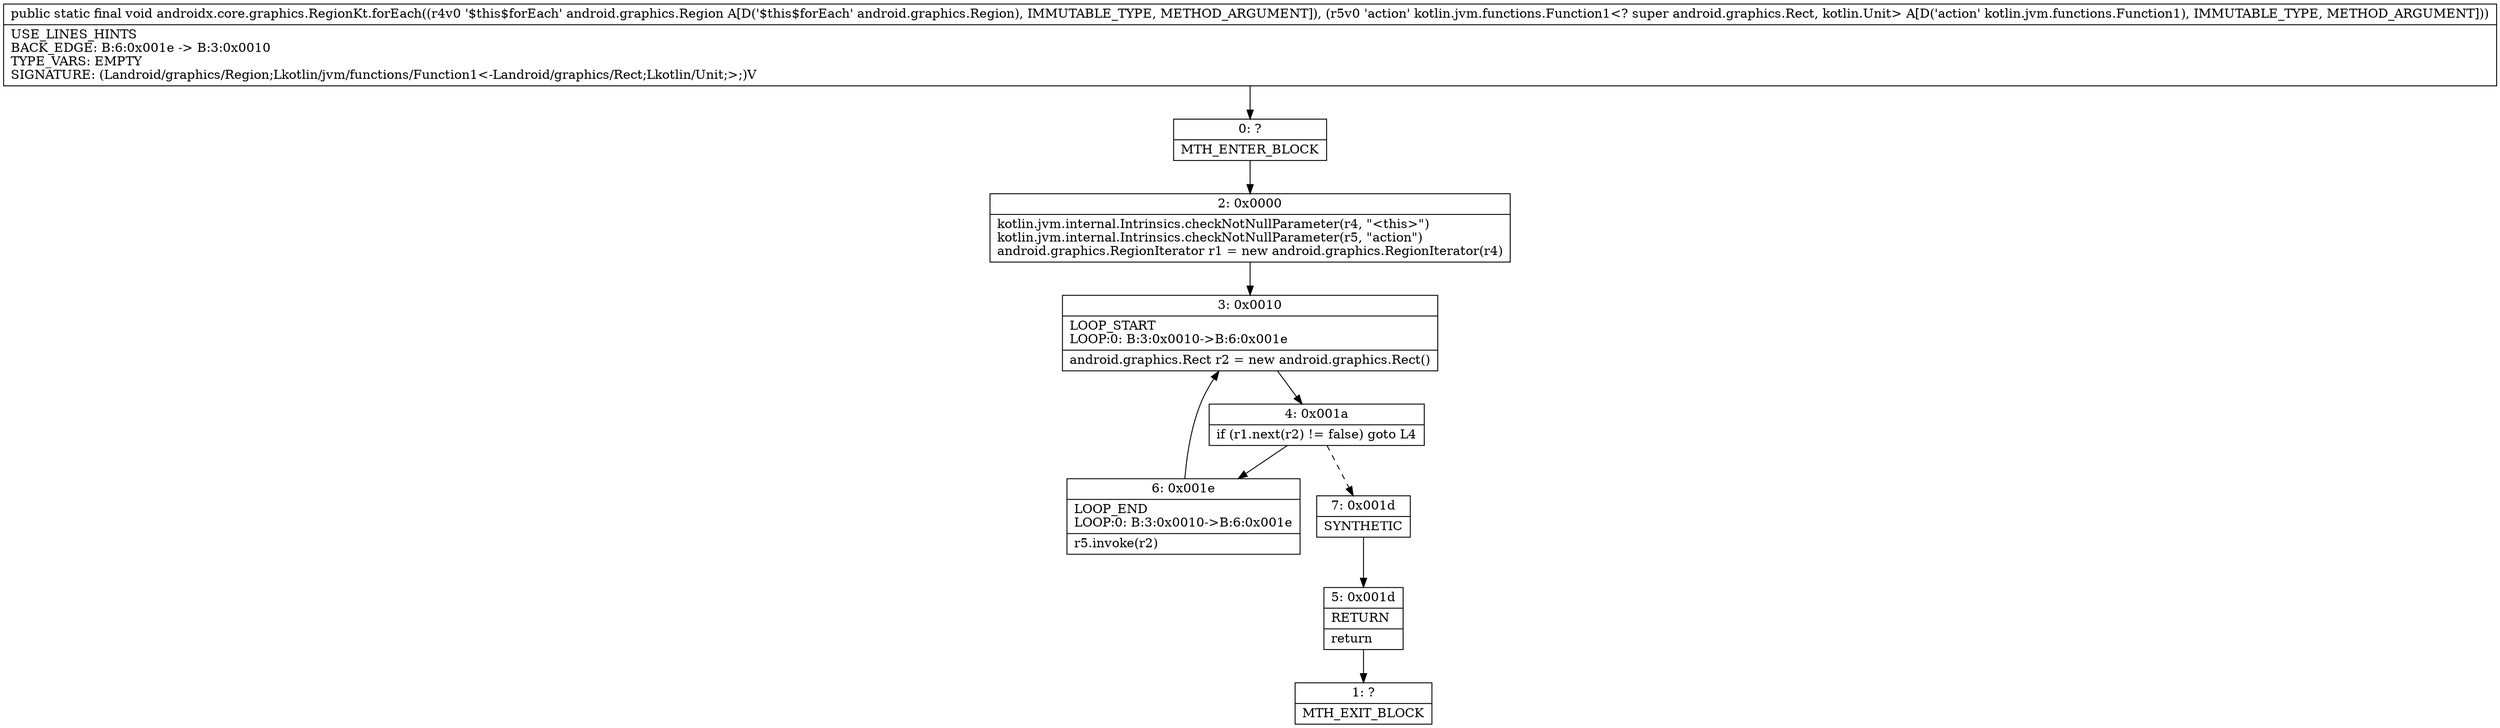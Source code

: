 digraph "CFG forandroidx.core.graphics.RegionKt.forEach(Landroid\/graphics\/Region;Lkotlin\/jvm\/functions\/Function1;)V" {
Node_0 [shape=record,label="{0\:\ ?|MTH_ENTER_BLOCK\l}"];
Node_2 [shape=record,label="{2\:\ 0x0000|kotlin.jvm.internal.Intrinsics.checkNotNullParameter(r4, \"\<this\>\")\lkotlin.jvm.internal.Intrinsics.checkNotNullParameter(r5, \"action\")\landroid.graphics.RegionIterator r1 = new android.graphics.RegionIterator(r4)\l}"];
Node_3 [shape=record,label="{3\:\ 0x0010|LOOP_START\lLOOP:0: B:3:0x0010\-\>B:6:0x001e\l|android.graphics.Rect r2 = new android.graphics.Rect()\l}"];
Node_4 [shape=record,label="{4\:\ 0x001a|if (r1.next(r2) != false) goto L4\l}"];
Node_6 [shape=record,label="{6\:\ 0x001e|LOOP_END\lLOOP:0: B:3:0x0010\-\>B:6:0x001e\l|r5.invoke(r2)\l}"];
Node_7 [shape=record,label="{7\:\ 0x001d|SYNTHETIC\l}"];
Node_5 [shape=record,label="{5\:\ 0x001d|RETURN\l|return\l}"];
Node_1 [shape=record,label="{1\:\ ?|MTH_EXIT_BLOCK\l}"];
MethodNode[shape=record,label="{public static final void androidx.core.graphics.RegionKt.forEach((r4v0 '$this$forEach' android.graphics.Region A[D('$this$forEach' android.graphics.Region), IMMUTABLE_TYPE, METHOD_ARGUMENT]), (r5v0 'action' kotlin.jvm.functions.Function1\<? super android.graphics.Rect, kotlin.Unit\> A[D('action' kotlin.jvm.functions.Function1), IMMUTABLE_TYPE, METHOD_ARGUMENT]))  | USE_LINES_HINTS\lBACK_EDGE: B:6:0x001e \-\> B:3:0x0010\lTYPE_VARS: EMPTY\lSIGNATURE: (Landroid\/graphics\/Region;Lkotlin\/jvm\/functions\/Function1\<\-Landroid\/graphics\/Rect;Lkotlin\/Unit;\>;)V\l}"];
MethodNode -> Node_0;Node_0 -> Node_2;
Node_2 -> Node_3;
Node_3 -> Node_4;
Node_4 -> Node_6;
Node_4 -> Node_7[style=dashed];
Node_6 -> Node_3;
Node_7 -> Node_5;
Node_5 -> Node_1;
}

